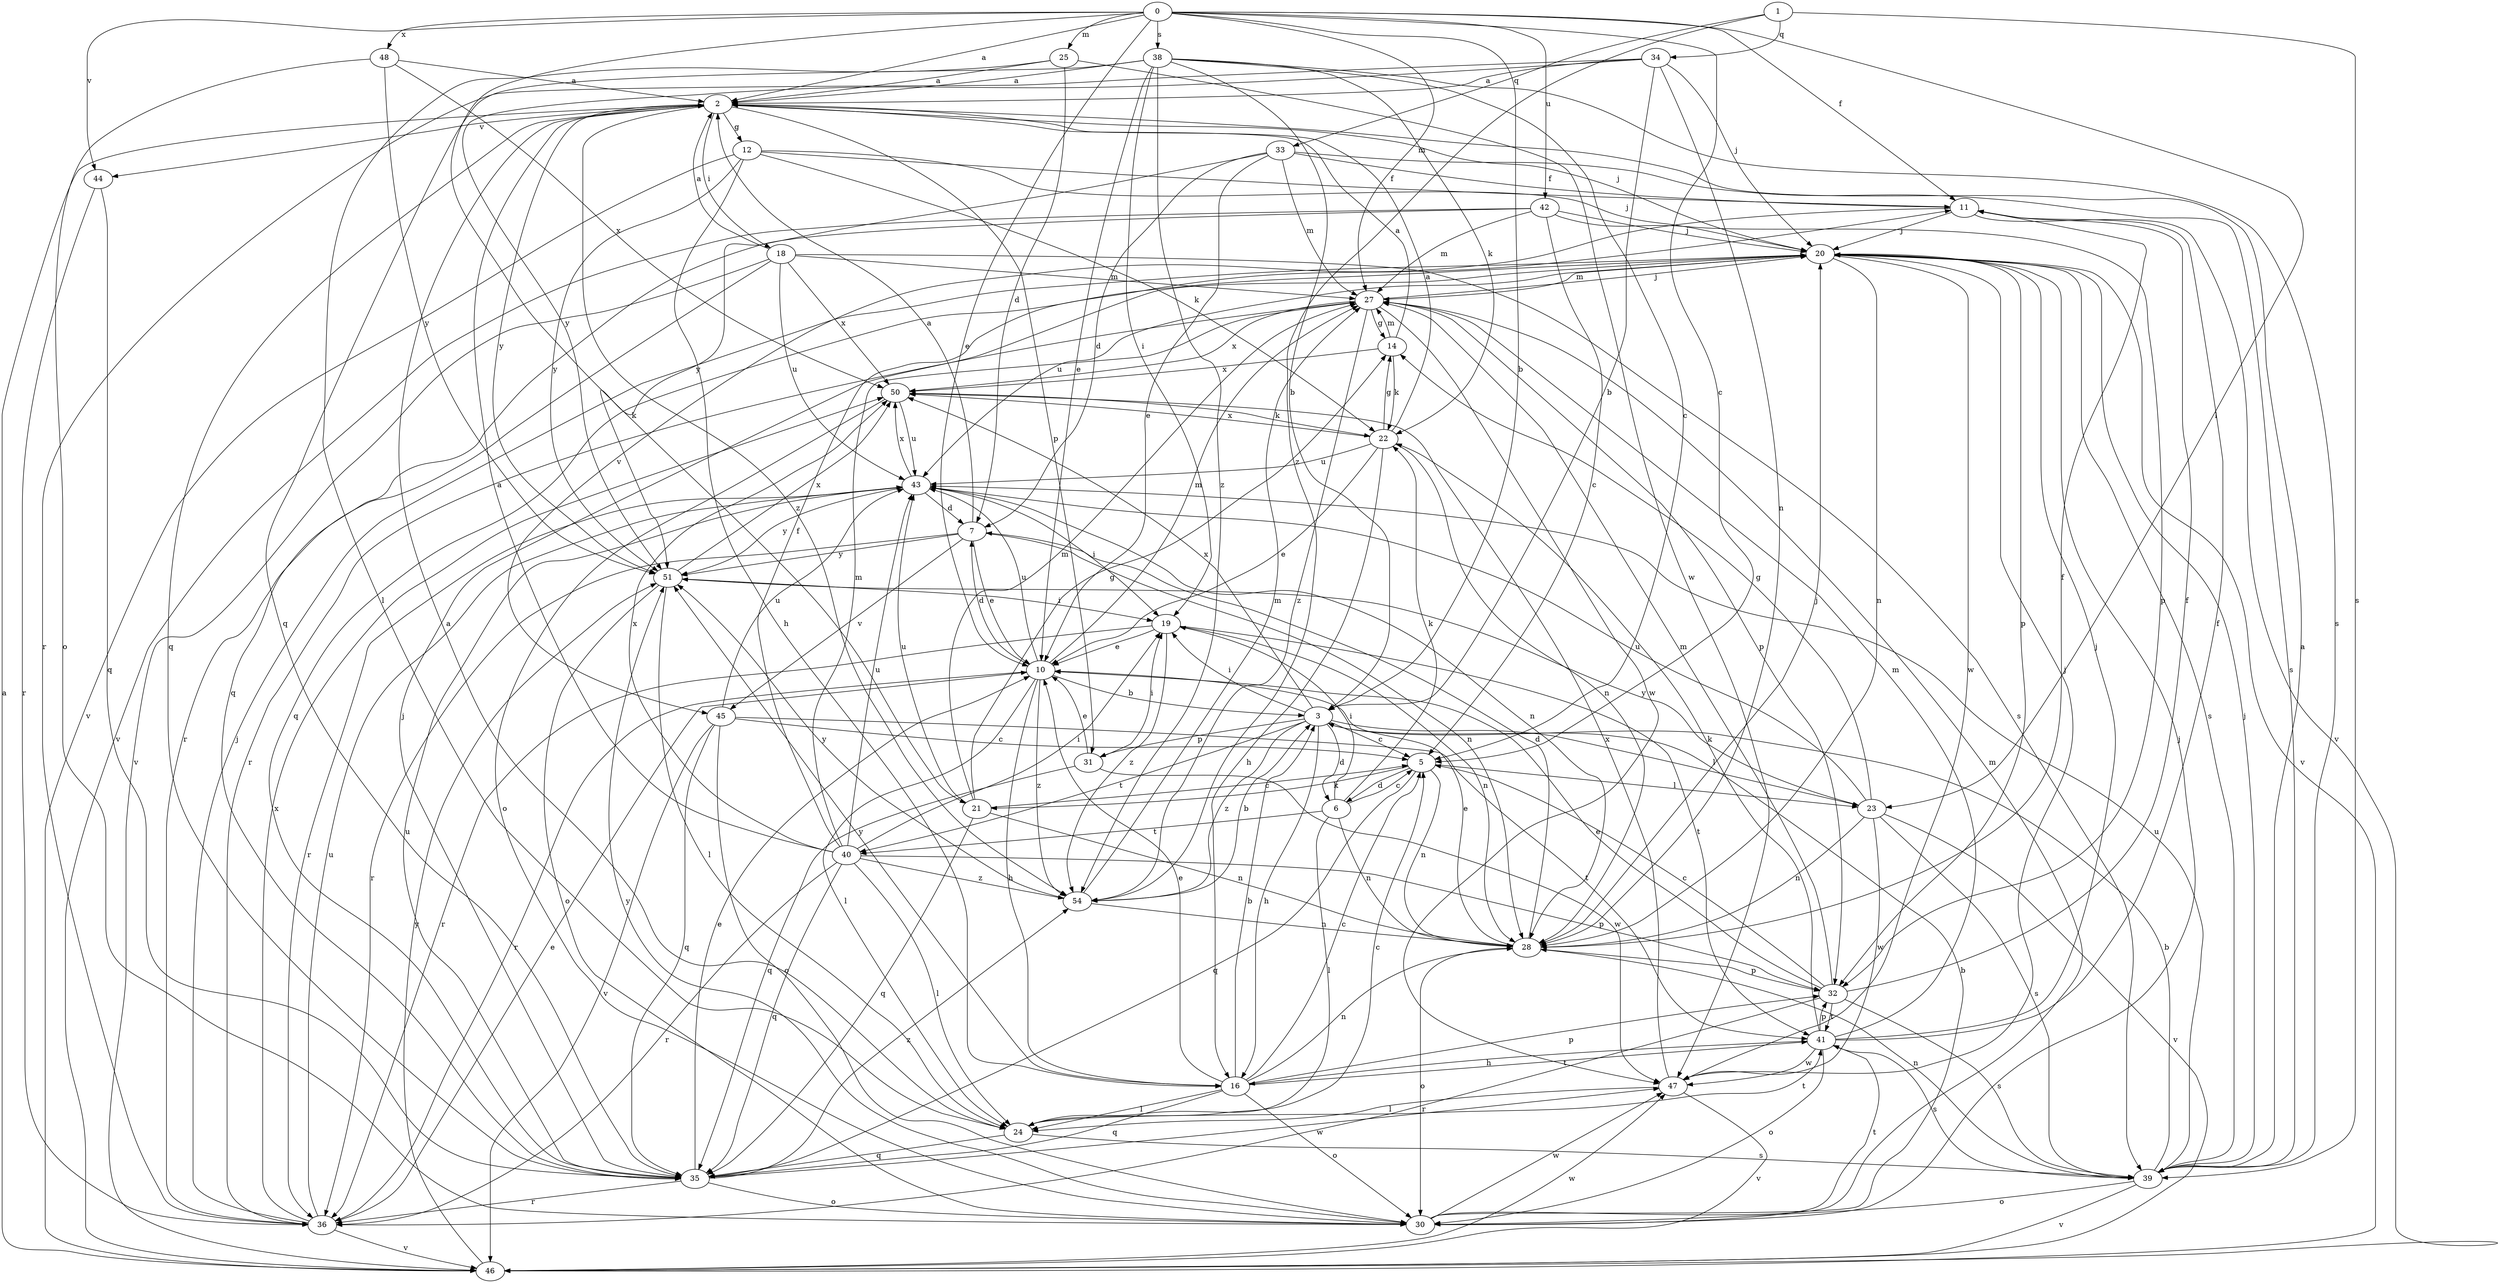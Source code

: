 strict digraph  {
0;
1;
2;
3;
5;
6;
7;
10;
11;
12;
14;
16;
18;
19;
20;
21;
22;
23;
24;
25;
27;
28;
30;
31;
32;
33;
34;
35;
36;
38;
39;
40;
41;
42;
43;
44;
45;
46;
47;
48;
50;
51;
54;
0 -> 2  [label=a];
0 -> 3  [label=b];
0 -> 5  [label=c];
0 -> 10  [label=e];
0 -> 11  [label=f];
0 -> 21  [label=k];
0 -> 23  [label=l];
0 -> 25  [label=m];
0 -> 27  [label=m];
0 -> 38  [label=s];
0 -> 42  [label=u];
0 -> 44  [label=v];
0 -> 48  [label=x];
1 -> 33  [label=q];
1 -> 34  [label=q];
1 -> 39  [label=s];
1 -> 54  [label=z];
2 -> 12  [label=g];
2 -> 18  [label=i];
2 -> 20  [label=j];
2 -> 31  [label=p];
2 -> 35  [label=q];
2 -> 44  [label=v];
2 -> 51  [label=y];
2 -> 54  [label=z];
3 -> 5  [label=c];
3 -> 6  [label=d];
3 -> 16  [label=h];
3 -> 19  [label=i];
3 -> 23  [label=l];
3 -> 31  [label=p];
3 -> 40  [label=t];
3 -> 50  [label=x];
3 -> 54  [label=z];
5 -> 6  [label=d];
5 -> 21  [label=k];
5 -> 23  [label=l];
5 -> 28  [label=n];
5 -> 35  [label=q];
6 -> 5  [label=c];
6 -> 19  [label=i];
6 -> 22  [label=k];
6 -> 24  [label=l];
6 -> 28  [label=n];
6 -> 40  [label=t];
7 -> 2  [label=a];
7 -> 10  [label=e];
7 -> 28  [label=n];
7 -> 36  [label=r];
7 -> 45  [label=v];
7 -> 51  [label=y];
10 -> 3  [label=b];
10 -> 7  [label=d];
10 -> 16  [label=h];
10 -> 24  [label=l];
10 -> 27  [label=m];
10 -> 36  [label=r];
10 -> 43  [label=u];
10 -> 54  [label=z];
11 -> 20  [label=j];
11 -> 45  [label=v];
11 -> 46  [label=v];
12 -> 11  [label=f];
12 -> 16  [label=h];
12 -> 20  [label=j];
12 -> 22  [label=k];
12 -> 46  [label=v];
12 -> 51  [label=y];
14 -> 2  [label=a];
14 -> 22  [label=k];
14 -> 27  [label=m];
14 -> 50  [label=x];
16 -> 3  [label=b];
16 -> 5  [label=c];
16 -> 10  [label=e];
16 -> 24  [label=l];
16 -> 28  [label=n];
16 -> 30  [label=o];
16 -> 32  [label=p];
16 -> 35  [label=q];
16 -> 41  [label=t];
16 -> 51  [label=y];
18 -> 2  [label=a];
18 -> 27  [label=m];
18 -> 36  [label=r];
18 -> 39  [label=s];
18 -> 43  [label=u];
18 -> 46  [label=v];
18 -> 50  [label=x];
19 -> 10  [label=e];
19 -> 28  [label=n];
19 -> 36  [label=r];
19 -> 41  [label=t];
19 -> 54  [label=z];
20 -> 27  [label=m];
20 -> 28  [label=n];
20 -> 32  [label=p];
20 -> 35  [label=q];
20 -> 39  [label=s];
20 -> 43  [label=u];
20 -> 46  [label=v];
20 -> 47  [label=w];
21 -> 5  [label=c];
21 -> 14  [label=g];
21 -> 27  [label=m];
21 -> 28  [label=n];
21 -> 35  [label=q];
21 -> 43  [label=u];
22 -> 2  [label=a];
22 -> 10  [label=e];
22 -> 14  [label=g];
22 -> 16  [label=h];
22 -> 28  [label=n];
22 -> 43  [label=u];
22 -> 50  [label=x];
23 -> 14  [label=g];
23 -> 28  [label=n];
23 -> 39  [label=s];
23 -> 43  [label=u];
23 -> 46  [label=v];
23 -> 47  [label=w];
23 -> 51  [label=y];
24 -> 2  [label=a];
24 -> 5  [label=c];
24 -> 35  [label=q];
24 -> 39  [label=s];
24 -> 41  [label=t];
25 -> 2  [label=a];
25 -> 7  [label=d];
25 -> 24  [label=l];
25 -> 47  [label=w];
27 -> 14  [label=g];
27 -> 20  [label=j];
27 -> 32  [label=p];
27 -> 36  [label=r];
27 -> 47  [label=w];
27 -> 50  [label=x];
27 -> 54  [label=z];
28 -> 7  [label=d];
28 -> 10  [label=e];
28 -> 11  [label=f];
28 -> 20  [label=j];
28 -> 30  [label=o];
28 -> 32  [label=p];
30 -> 3  [label=b];
30 -> 20  [label=j];
30 -> 27  [label=m];
30 -> 41  [label=t];
30 -> 47  [label=w];
30 -> 51  [label=y];
31 -> 10  [label=e];
31 -> 19  [label=i];
31 -> 35  [label=q];
31 -> 47  [label=w];
32 -> 5  [label=c];
32 -> 10  [label=e];
32 -> 11  [label=f];
32 -> 27  [label=m];
32 -> 36  [label=r];
32 -> 39  [label=s];
32 -> 41  [label=t];
33 -> 7  [label=d];
33 -> 10  [label=e];
33 -> 11  [label=f];
33 -> 27  [label=m];
33 -> 39  [label=s];
33 -> 51  [label=y];
34 -> 2  [label=a];
34 -> 3  [label=b];
34 -> 20  [label=j];
34 -> 28  [label=n];
34 -> 36  [label=r];
34 -> 51  [label=y];
35 -> 10  [label=e];
35 -> 20  [label=j];
35 -> 30  [label=o];
35 -> 36  [label=r];
35 -> 43  [label=u];
35 -> 47  [label=w];
35 -> 54  [label=z];
36 -> 10  [label=e];
36 -> 20  [label=j];
36 -> 43  [label=u];
36 -> 46  [label=v];
36 -> 50  [label=x];
38 -> 2  [label=a];
38 -> 3  [label=b];
38 -> 5  [label=c];
38 -> 10  [label=e];
38 -> 19  [label=i];
38 -> 22  [label=k];
38 -> 35  [label=q];
38 -> 39  [label=s];
38 -> 54  [label=z];
39 -> 2  [label=a];
39 -> 3  [label=b];
39 -> 20  [label=j];
39 -> 28  [label=n];
39 -> 30  [label=o];
39 -> 43  [label=u];
39 -> 46  [label=v];
40 -> 2  [label=a];
40 -> 11  [label=f];
40 -> 19  [label=i];
40 -> 24  [label=l];
40 -> 27  [label=m];
40 -> 32  [label=p];
40 -> 35  [label=q];
40 -> 36  [label=r];
40 -> 43  [label=u];
40 -> 50  [label=x];
40 -> 54  [label=z];
41 -> 11  [label=f];
41 -> 16  [label=h];
41 -> 20  [label=j];
41 -> 22  [label=k];
41 -> 27  [label=m];
41 -> 30  [label=o];
41 -> 32  [label=p];
41 -> 39  [label=s];
41 -> 47  [label=w];
42 -> 5  [label=c];
42 -> 20  [label=j];
42 -> 27  [label=m];
42 -> 32  [label=p];
42 -> 35  [label=q];
42 -> 46  [label=v];
43 -> 7  [label=d];
43 -> 19  [label=i];
43 -> 28  [label=n];
43 -> 36  [label=r];
43 -> 50  [label=x];
43 -> 51  [label=y];
44 -> 35  [label=q];
44 -> 36  [label=r];
45 -> 5  [label=c];
45 -> 30  [label=o];
45 -> 35  [label=q];
45 -> 41  [label=t];
45 -> 43  [label=u];
45 -> 46  [label=v];
46 -> 2  [label=a];
46 -> 47  [label=w];
46 -> 51  [label=y];
47 -> 20  [label=j];
47 -> 24  [label=l];
47 -> 46  [label=v];
47 -> 50  [label=x];
48 -> 2  [label=a];
48 -> 30  [label=o];
48 -> 50  [label=x];
48 -> 51  [label=y];
50 -> 22  [label=k];
50 -> 30  [label=o];
50 -> 43  [label=u];
51 -> 19  [label=i];
51 -> 24  [label=l];
51 -> 30  [label=o];
51 -> 50  [label=x];
54 -> 3  [label=b];
54 -> 27  [label=m];
54 -> 28  [label=n];
54 -> 51  [label=y];
}
